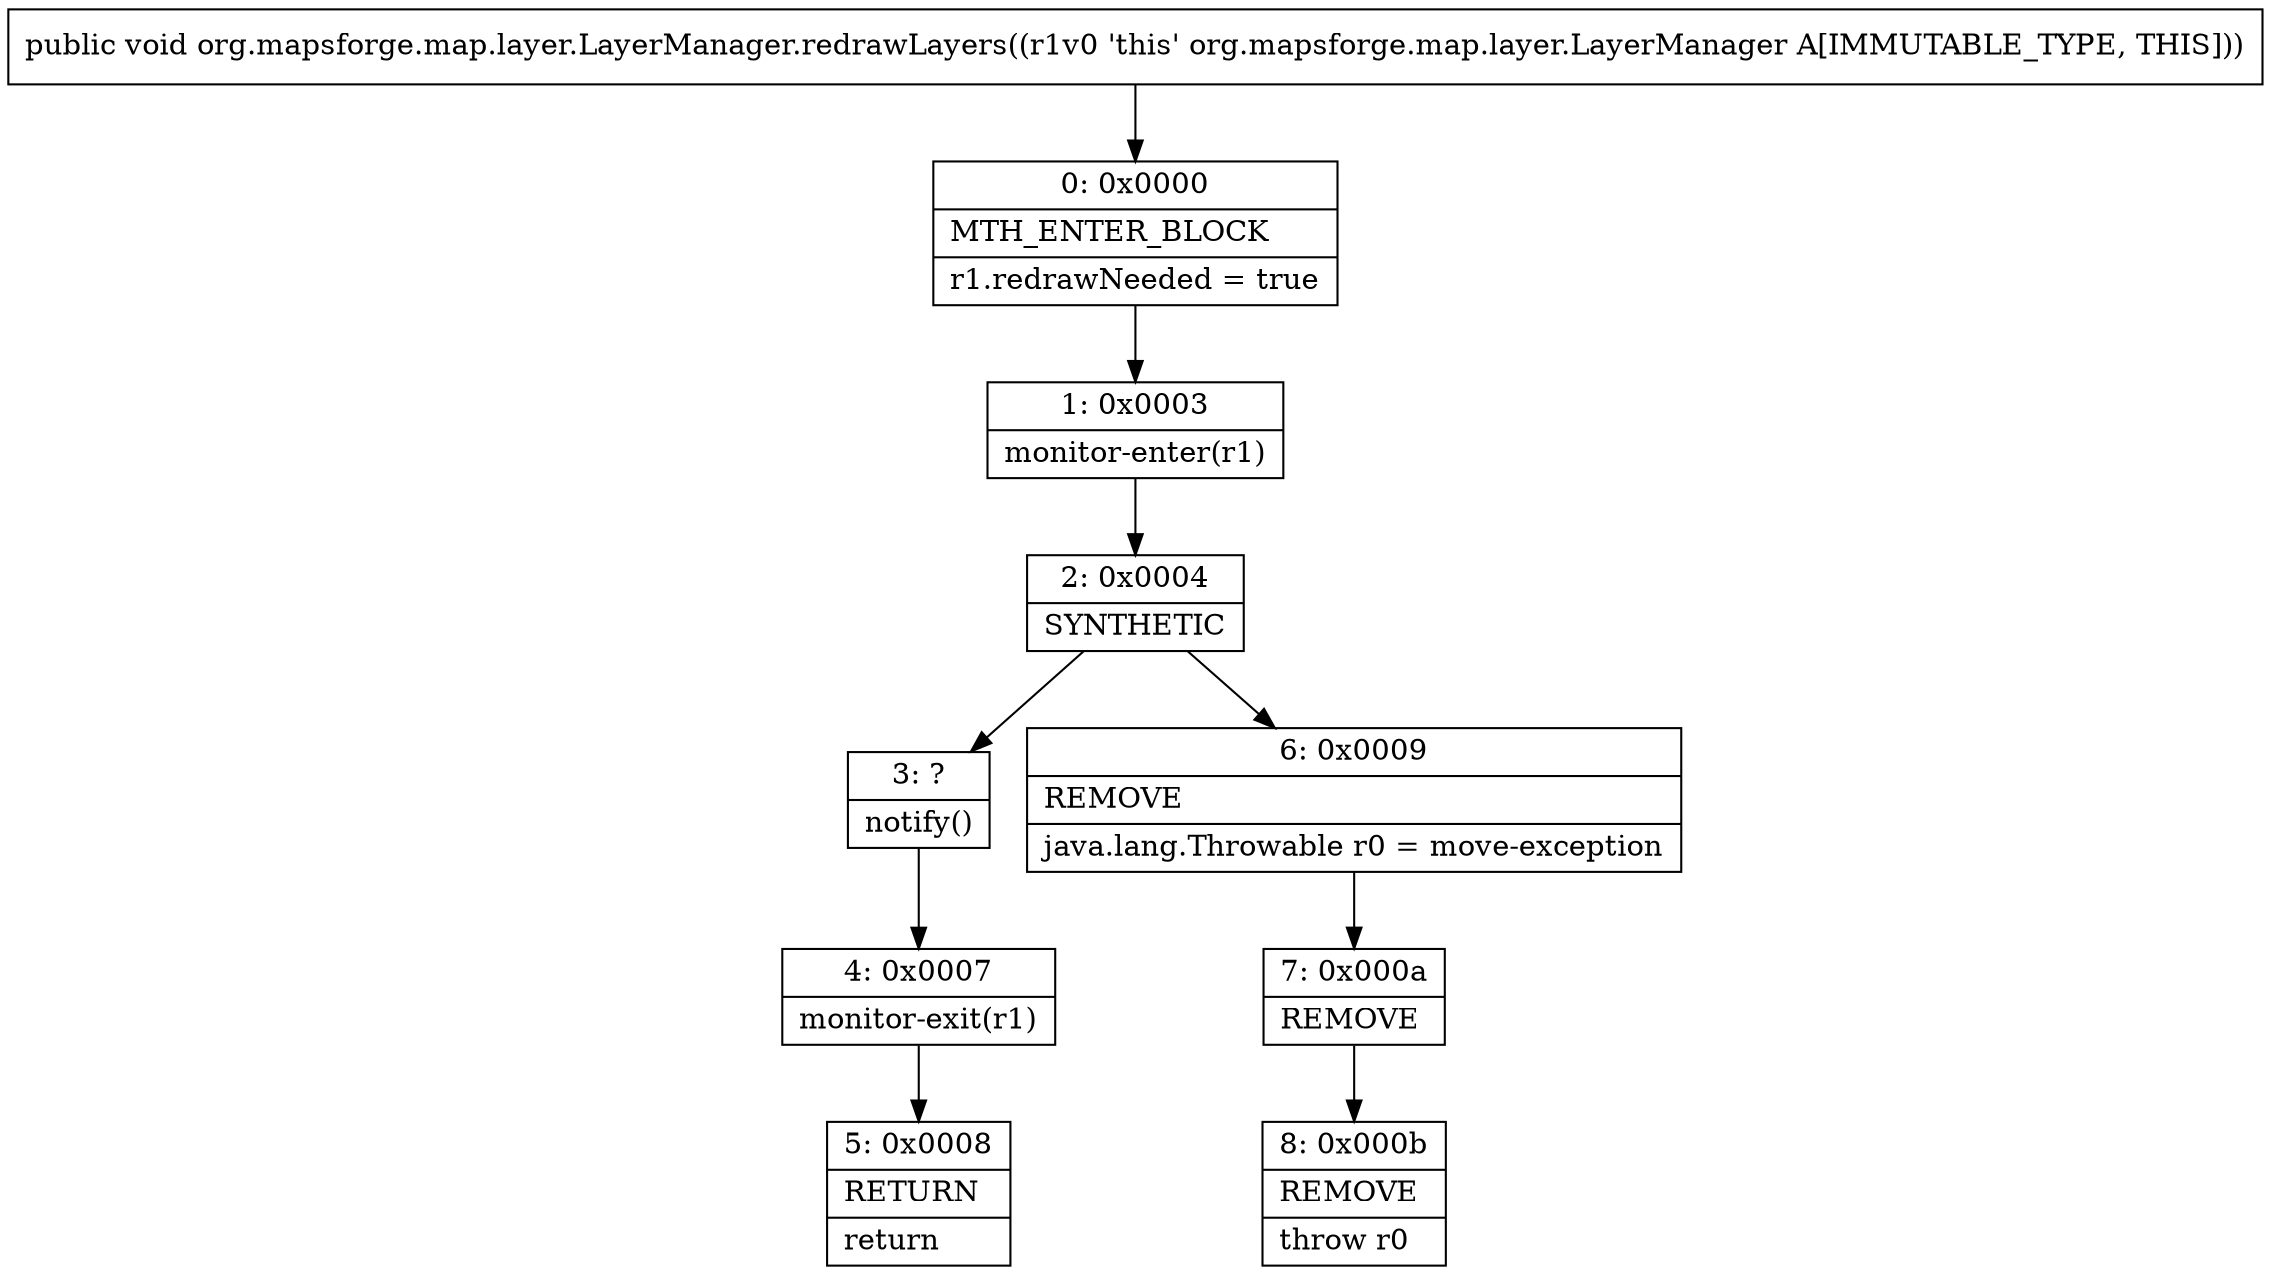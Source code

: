 digraph "CFG fororg.mapsforge.map.layer.LayerManager.redrawLayers()V" {
Node_0 [shape=record,label="{0\:\ 0x0000|MTH_ENTER_BLOCK\l|r1.redrawNeeded = true\l}"];
Node_1 [shape=record,label="{1\:\ 0x0003|monitor\-enter(r1)\l}"];
Node_2 [shape=record,label="{2\:\ 0x0004|SYNTHETIC\l}"];
Node_3 [shape=record,label="{3\:\ ?|notify()\l}"];
Node_4 [shape=record,label="{4\:\ 0x0007|monitor\-exit(r1)\l}"];
Node_5 [shape=record,label="{5\:\ 0x0008|RETURN\l|return\l}"];
Node_6 [shape=record,label="{6\:\ 0x0009|REMOVE\l|java.lang.Throwable r0 = move\-exception\l}"];
Node_7 [shape=record,label="{7\:\ 0x000a|REMOVE\l}"];
Node_8 [shape=record,label="{8\:\ 0x000b|REMOVE\l|throw r0\l}"];
MethodNode[shape=record,label="{public void org.mapsforge.map.layer.LayerManager.redrawLayers((r1v0 'this' org.mapsforge.map.layer.LayerManager A[IMMUTABLE_TYPE, THIS])) }"];
MethodNode -> Node_0;
Node_0 -> Node_1;
Node_1 -> Node_2;
Node_2 -> Node_3;
Node_2 -> Node_6;
Node_3 -> Node_4;
Node_4 -> Node_5;
Node_6 -> Node_7;
Node_7 -> Node_8;
}

